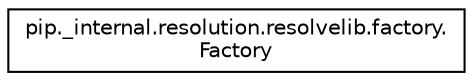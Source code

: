 digraph "Graphical Class Hierarchy"
{
 // LATEX_PDF_SIZE
  edge [fontname="Helvetica",fontsize="10",labelfontname="Helvetica",labelfontsize="10"];
  node [fontname="Helvetica",fontsize="10",shape=record];
  rankdir="LR";
  Node0 [label="pip._internal.resolution.resolvelib.factory.\lFactory",height=0.2,width=0.4,color="black", fillcolor="white", style="filled",URL="$dc/d3c/classpip_1_1__internal_1_1resolution_1_1resolvelib_1_1factory_1_1_factory.html",tooltip=" "];
}
